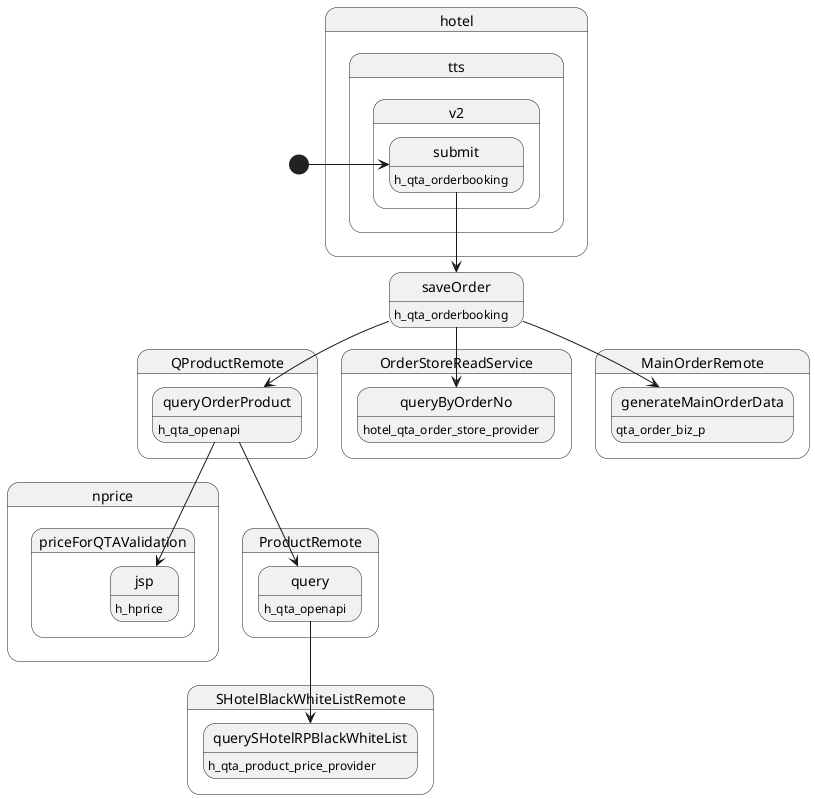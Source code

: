 @startuml
hotel.tts.v2.submit : h_qta_orderbooking
saveOrder:h_qta_orderbooking
QProductRemote.queryOrderProduct:h_qta_openapi
nprice.priceForQTAValidation.jsp:h_hprice
ProductRemote.query:h_qta_openapi
SHotelBlackWhiteListRemote.querySHotelRPBlackWhiteList:h_qta_product_price_provider
OrderStoreReadService.queryByOrderNo:hotel_qta_order_store_provider
MainOrderRemote.generateMainOrderData:qta_order_biz_p
[*] -> hotel.tts.v2.submit
hotel.tts.v2.submit --> saveOrder
saveOrder -->QProductRemote.queryOrderProduct
QProductRemote.queryOrderProduct --> nprice.priceForQTAValidation.jsp
QProductRemote.queryOrderProduct-->ProductRemote.query
ProductRemote.query-->SHotelBlackWhiteListRemote.querySHotelRPBlackWhiteList
saveOrder -->MainOrderRemote.generateMainOrderData
saveOrder -->OrderStoreReadService.queryByOrderNo
@enduml